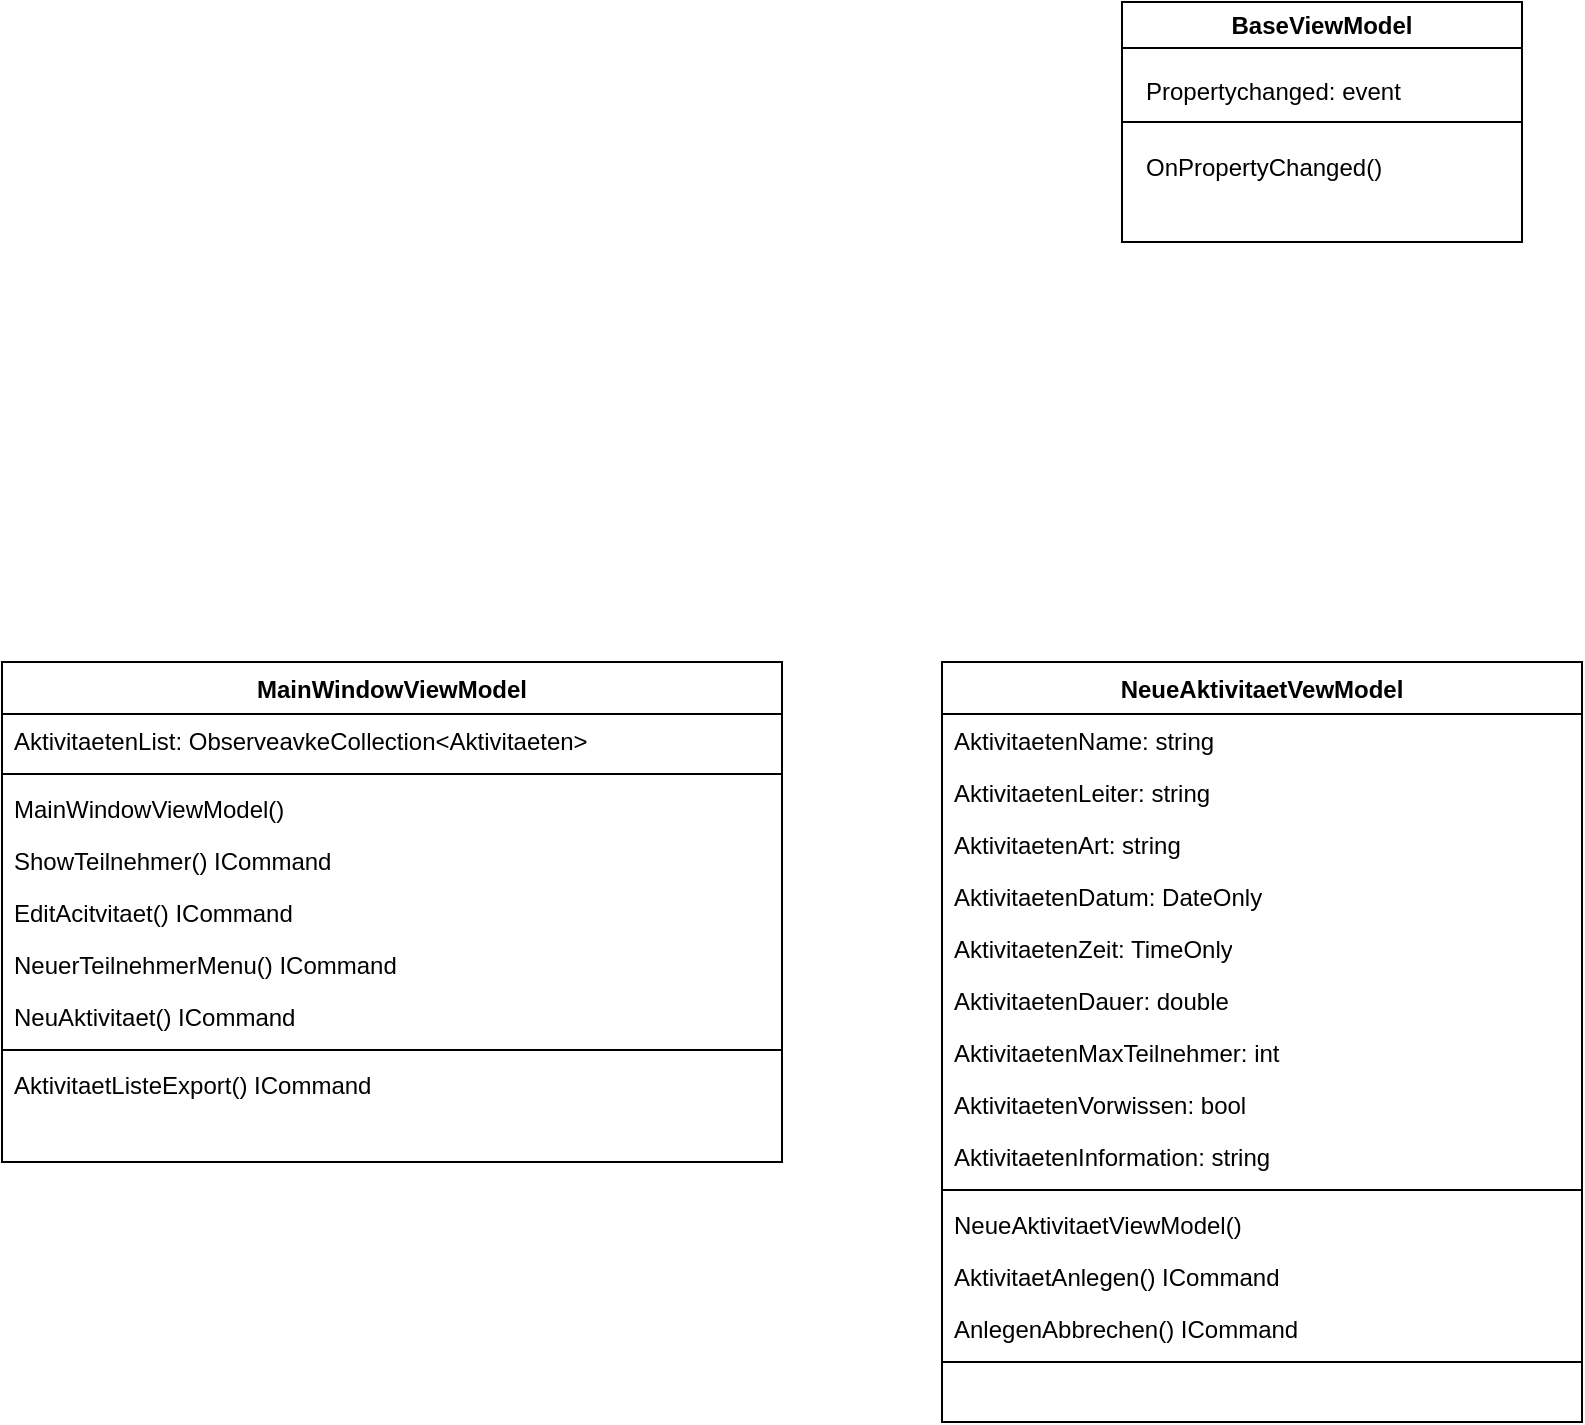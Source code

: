 <mxfile version="21.6.1" type="github">
  <diagram name="Page-1" id="RdVm4Sz-uKxTIq5BJe5c">
    <mxGraphModel dx="2074" dy="1153" grid="1" gridSize="10" guides="1" tooltips="1" connect="1" arrows="1" fold="1" page="1" pageScale="1" pageWidth="1654" pageHeight="1169" math="0" shadow="0">
      <root>
        <mxCell id="0" />
        <mxCell id="1" parent="0" />
        <mxCell id="Tb_Kh7ZDN0dCihc9eWvm-25" value="BaseViewModel" style="swimlane;whiteSpace=wrap;html=1;" vertex="1" parent="1">
          <mxGeometry x="630" y="40" width="200" height="120" as="geometry" />
        </mxCell>
        <mxCell id="Tb_Kh7ZDN0dCihc9eWvm-26" value="&lt;div align=&quot;left&quot;&gt;Propertychanged: event&lt;/div&gt;" style="text;html=1;align=left;verticalAlign=middle;resizable=0;points=[];autosize=1;strokeColor=none;fillColor=none;" vertex="1" parent="Tb_Kh7ZDN0dCihc9eWvm-25">
          <mxGeometry x="10" y="30" width="150" height="30" as="geometry" />
        </mxCell>
        <mxCell id="Tb_Kh7ZDN0dCihc9eWvm-27" value="" style="edgeStyle=none;orthogonalLoop=1;jettySize=auto;html=1;rounded=0;endArrow=none;endFill=0;" edge="1" parent="Tb_Kh7ZDN0dCihc9eWvm-25">
          <mxGeometry width="100" relative="1" as="geometry">
            <mxPoint y="60" as="sourcePoint" />
            <mxPoint x="200" y="60" as="targetPoint" />
            <Array as="points">
              <mxPoint x="100" y="60" />
            </Array>
          </mxGeometry>
        </mxCell>
        <mxCell id="Tb_Kh7ZDN0dCihc9eWvm-28" value="&lt;div align=&quot;left&quot;&gt;OnPropertyChanged()&lt;/div&gt;" style="text;html=1;align=left;verticalAlign=middle;resizable=0;points=[];autosize=1;strokeColor=none;fillColor=none;" vertex="1" parent="Tb_Kh7ZDN0dCihc9eWvm-25">
          <mxGeometry x="10" y="68" width="140" height="30" as="geometry" />
        </mxCell>
        <mxCell id="Tb_Kh7ZDN0dCihc9eWvm-29" value="NeueAktivitaetVewModel" style="swimlane;fontStyle=1;align=center;verticalAlign=top;childLayout=stackLayout;horizontal=1;startSize=26;horizontalStack=0;resizeParent=1;resizeParentMax=0;resizeLast=0;collapsible=1;marginBottom=0;whiteSpace=wrap;html=1;" vertex="1" parent="1">
          <mxGeometry x="540" y="370" width="320" height="380" as="geometry" />
        </mxCell>
        <mxCell id="Tb_Kh7ZDN0dCihc9eWvm-30" value="AktivitaetenName: string" style="text;strokeColor=none;fillColor=none;align=left;verticalAlign=top;spacingLeft=4;spacingRight=4;overflow=hidden;rotatable=0;points=[[0,0.5],[1,0.5]];portConstraint=eastwest;whiteSpace=wrap;html=1;" vertex="1" parent="Tb_Kh7ZDN0dCihc9eWvm-29">
          <mxGeometry y="26" width="320" height="26" as="geometry" />
        </mxCell>
        <mxCell id="Tb_Kh7ZDN0dCihc9eWvm-70" value="AktivitaetenLeiter: string" style="text;strokeColor=none;fillColor=none;align=left;verticalAlign=top;spacingLeft=4;spacingRight=4;overflow=hidden;rotatable=0;points=[[0,0.5],[1,0.5]];portConstraint=eastwest;whiteSpace=wrap;html=1;" vertex="1" parent="Tb_Kh7ZDN0dCihc9eWvm-29">
          <mxGeometry y="52" width="320" height="26" as="geometry" />
        </mxCell>
        <mxCell id="Tb_Kh7ZDN0dCihc9eWvm-69" value="AktivitaetenArt: string" style="text;strokeColor=none;fillColor=none;align=left;verticalAlign=top;spacingLeft=4;spacingRight=4;overflow=hidden;rotatable=0;points=[[0,0.5],[1,0.5]];portConstraint=eastwest;whiteSpace=wrap;html=1;" vertex="1" parent="Tb_Kh7ZDN0dCihc9eWvm-29">
          <mxGeometry y="78" width="320" height="26" as="geometry" />
        </mxCell>
        <mxCell id="Tb_Kh7ZDN0dCihc9eWvm-68" value="AktivitaetenDatum: DateOnly" style="text;strokeColor=none;fillColor=none;align=left;verticalAlign=top;spacingLeft=4;spacingRight=4;overflow=hidden;rotatable=0;points=[[0,0.5],[1,0.5]];portConstraint=eastwest;whiteSpace=wrap;html=1;" vertex="1" parent="Tb_Kh7ZDN0dCihc9eWvm-29">
          <mxGeometry y="104" width="320" height="26" as="geometry" />
        </mxCell>
        <mxCell id="Tb_Kh7ZDN0dCihc9eWvm-67" value="AktivitaetenZeit: TimeOnly" style="text;strokeColor=none;fillColor=none;align=left;verticalAlign=top;spacingLeft=4;spacingRight=4;overflow=hidden;rotatable=0;points=[[0,0.5],[1,0.5]];portConstraint=eastwest;whiteSpace=wrap;html=1;" vertex="1" parent="Tb_Kh7ZDN0dCihc9eWvm-29">
          <mxGeometry y="130" width="320" height="26" as="geometry" />
        </mxCell>
        <mxCell id="Tb_Kh7ZDN0dCihc9eWvm-66" value="AktivitaetenDauer: double" style="text;strokeColor=none;fillColor=none;align=left;verticalAlign=top;spacingLeft=4;spacingRight=4;overflow=hidden;rotatable=0;points=[[0,0.5],[1,0.5]];portConstraint=eastwest;whiteSpace=wrap;html=1;" vertex="1" parent="Tb_Kh7ZDN0dCihc9eWvm-29">
          <mxGeometry y="156" width="320" height="26" as="geometry" />
        </mxCell>
        <mxCell id="Tb_Kh7ZDN0dCihc9eWvm-65" value="AktivitaetenMaxTeilnehmer: int" style="text;strokeColor=none;fillColor=none;align=left;verticalAlign=top;spacingLeft=4;spacingRight=4;overflow=hidden;rotatable=0;points=[[0,0.5],[1,0.5]];portConstraint=eastwest;whiteSpace=wrap;html=1;" vertex="1" parent="Tb_Kh7ZDN0dCihc9eWvm-29">
          <mxGeometry y="182" width="320" height="26" as="geometry" />
        </mxCell>
        <mxCell id="Tb_Kh7ZDN0dCihc9eWvm-64" value="AktivitaetenVorwissen: bool" style="text;strokeColor=none;fillColor=none;align=left;verticalAlign=top;spacingLeft=4;spacingRight=4;overflow=hidden;rotatable=0;points=[[0,0.5],[1,0.5]];portConstraint=eastwest;whiteSpace=wrap;html=1;" vertex="1" parent="Tb_Kh7ZDN0dCihc9eWvm-29">
          <mxGeometry y="208" width="320" height="26" as="geometry" />
        </mxCell>
        <mxCell id="Tb_Kh7ZDN0dCihc9eWvm-71" value="AktivitaetenInformation: string" style="text;strokeColor=none;fillColor=none;align=left;verticalAlign=top;spacingLeft=4;spacingRight=4;overflow=hidden;rotatable=0;points=[[0,0.5],[1,0.5]];portConstraint=eastwest;whiteSpace=wrap;html=1;" vertex="1" parent="Tb_Kh7ZDN0dCihc9eWvm-29">
          <mxGeometry y="234" width="320" height="26" as="geometry" />
        </mxCell>
        <mxCell id="Tb_Kh7ZDN0dCihc9eWvm-31" value="" style="line;strokeWidth=1;fillColor=none;align=left;verticalAlign=middle;spacingTop=-1;spacingLeft=3;spacingRight=3;rotatable=0;labelPosition=right;points=[];portConstraint=eastwest;strokeColor=inherit;" vertex="1" parent="Tb_Kh7ZDN0dCihc9eWvm-29">
          <mxGeometry y="260" width="320" height="8" as="geometry" />
        </mxCell>
        <mxCell id="Tb_Kh7ZDN0dCihc9eWvm-32" value="NeueAktivitaetViewModel()" style="text;strokeColor=none;fillColor=none;align=left;verticalAlign=top;spacingLeft=4;spacingRight=4;overflow=hidden;rotatable=0;points=[[0,0.5],[1,0.5]];portConstraint=eastwest;whiteSpace=wrap;html=1;" vertex="1" parent="Tb_Kh7ZDN0dCihc9eWvm-29">
          <mxGeometry y="268" width="320" height="26" as="geometry" />
        </mxCell>
        <mxCell id="Tb_Kh7ZDN0dCihc9eWvm-38" value="AktivitaetAnlegen() ICommand" style="text;strokeColor=none;fillColor=none;align=left;verticalAlign=top;spacingLeft=4;spacingRight=4;overflow=hidden;rotatable=0;points=[[0,0.5],[1,0.5]];portConstraint=eastwest;whiteSpace=wrap;html=1;" vertex="1" parent="Tb_Kh7ZDN0dCihc9eWvm-29">
          <mxGeometry y="294" width="320" height="26" as="geometry" />
        </mxCell>
        <mxCell id="Tb_Kh7ZDN0dCihc9eWvm-37" value="AnlegenAbbrechen() ICommand" style="text;strokeColor=none;fillColor=none;align=left;verticalAlign=top;spacingLeft=4;spacingRight=4;overflow=hidden;rotatable=0;points=[[0,0.5],[1,0.5]];portConstraint=eastwest;whiteSpace=wrap;html=1;" vertex="1" parent="Tb_Kh7ZDN0dCihc9eWvm-29">
          <mxGeometry y="320" width="320" height="26" as="geometry" />
        </mxCell>
        <mxCell id="Tb_Kh7ZDN0dCihc9eWvm-41" value="" style="line;strokeWidth=1;fillColor=none;align=left;verticalAlign=middle;spacingTop=-1;spacingLeft=3;spacingRight=3;rotatable=0;labelPosition=right;points=[];portConstraint=eastwest;strokeColor=inherit;" vertex="1" parent="Tb_Kh7ZDN0dCihc9eWvm-29">
          <mxGeometry y="346" width="320" height="8" as="geometry" />
        </mxCell>
        <mxCell id="Tb_Kh7ZDN0dCihc9eWvm-39" style="text;strokeColor=none;fillColor=none;align=left;verticalAlign=top;spacingLeft=4;spacingRight=4;overflow=hidden;rotatable=0;points=[[0,0.5],[1,0.5]];portConstraint=eastwest;whiteSpace=wrap;html=1;" vertex="1" parent="Tb_Kh7ZDN0dCihc9eWvm-29">
          <mxGeometry y="354" width="320" height="26" as="geometry" />
        </mxCell>
        <mxCell id="Tb_Kh7ZDN0dCihc9eWvm-53" value="MainWindowViewModel" style="swimlane;fontStyle=1;align=center;verticalAlign=top;childLayout=stackLayout;horizontal=1;startSize=26;horizontalStack=0;resizeParent=1;resizeParentMax=0;resizeLast=0;collapsible=1;marginBottom=0;whiteSpace=wrap;html=1;" vertex="1" parent="1">
          <mxGeometry x="70" y="370" width="390" height="250" as="geometry" />
        </mxCell>
        <mxCell id="Tb_Kh7ZDN0dCihc9eWvm-54" value="AktivitaetenList: ObserveavkeCollection&amp;lt;Aktivitaeten&amp;gt;" style="text;strokeColor=none;fillColor=none;align=left;verticalAlign=top;spacingLeft=4;spacingRight=4;overflow=hidden;rotatable=0;points=[[0,0.5],[1,0.5]];portConstraint=eastwest;whiteSpace=wrap;html=1;" vertex="1" parent="Tb_Kh7ZDN0dCihc9eWvm-53">
          <mxGeometry y="26" width="390" height="26" as="geometry" />
        </mxCell>
        <mxCell id="Tb_Kh7ZDN0dCihc9eWvm-55" value="" style="line;strokeWidth=1;fillColor=none;align=left;verticalAlign=middle;spacingTop=-1;spacingLeft=3;spacingRight=3;rotatable=0;labelPosition=right;points=[];portConstraint=eastwest;strokeColor=inherit;" vertex="1" parent="Tb_Kh7ZDN0dCihc9eWvm-53">
          <mxGeometry y="52" width="390" height="8" as="geometry" />
        </mxCell>
        <mxCell id="Tb_Kh7ZDN0dCihc9eWvm-56" value="MainWindowViewModel()" style="text;strokeColor=none;fillColor=none;align=left;verticalAlign=top;spacingLeft=4;spacingRight=4;overflow=hidden;rotatable=0;points=[[0,0.5],[1,0.5]];portConstraint=eastwest;whiteSpace=wrap;html=1;" vertex="1" parent="Tb_Kh7ZDN0dCihc9eWvm-53">
          <mxGeometry y="60" width="390" height="26" as="geometry" />
        </mxCell>
        <mxCell id="Tb_Kh7ZDN0dCihc9eWvm-57" value="ShowTeilnehmer() ICommand" style="text;strokeColor=none;fillColor=none;align=left;verticalAlign=top;spacingLeft=4;spacingRight=4;overflow=hidden;rotatable=0;points=[[0,0.5],[1,0.5]];portConstraint=eastwest;whiteSpace=wrap;html=1;" vertex="1" parent="Tb_Kh7ZDN0dCihc9eWvm-53">
          <mxGeometry y="86" width="390" height="26" as="geometry" />
        </mxCell>
        <mxCell id="Tb_Kh7ZDN0dCihc9eWvm-58" value="EditAcitvitaet() ICommand" style="text;strokeColor=none;fillColor=none;align=left;verticalAlign=top;spacingLeft=4;spacingRight=4;overflow=hidden;rotatable=0;points=[[0,0.5],[1,0.5]];portConstraint=eastwest;whiteSpace=wrap;html=1;" vertex="1" parent="Tb_Kh7ZDN0dCihc9eWvm-53">
          <mxGeometry y="112" width="390" height="26" as="geometry" />
        </mxCell>
        <mxCell id="Tb_Kh7ZDN0dCihc9eWvm-59" value="NeuerTeilnehmerMenu() ICommand" style="text;strokeColor=none;fillColor=none;align=left;verticalAlign=top;spacingLeft=4;spacingRight=4;overflow=hidden;rotatable=0;points=[[0,0.5],[1,0.5]];portConstraint=eastwest;whiteSpace=wrap;html=1;" vertex="1" parent="Tb_Kh7ZDN0dCihc9eWvm-53">
          <mxGeometry y="138" width="390" height="26" as="geometry" />
        </mxCell>
        <mxCell id="Tb_Kh7ZDN0dCihc9eWvm-60" value="NeuAktivitaet() ICommand" style="text;strokeColor=none;fillColor=none;align=left;verticalAlign=top;spacingLeft=4;spacingRight=4;overflow=hidden;rotatable=0;points=[[0,0.5],[1,0.5]];portConstraint=eastwest;whiteSpace=wrap;html=1;" vertex="1" parent="Tb_Kh7ZDN0dCihc9eWvm-53">
          <mxGeometry y="164" width="390" height="26" as="geometry" />
        </mxCell>
        <mxCell id="Tb_Kh7ZDN0dCihc9eWvm-61" value="" style="line;strokeWidth=1;fillColor=none;align=left;verticalAlign=middle;spacingTop=-1;spacingLeft=3;spacingRight=3;rotatable=0;labelPosition=right;points=[];portConstraint=eastwest;strokeColor=inherit;" vertex="1" parent="Tb_Kh7ZDN0dCihc9eWvm-53">
          <mxGeometry y="190" width="390" height="8" as="geometry" />
        </mxCell>
        <mxCell id="Tb_Kh7ZDN0dCihc9eWvm-62" value="AktivitaetListeExport() ICommand" style="text;strokeColor=none;fillColor=none;align=left;verticalAlign=top;spacingLeft=4;spacingRight=4;overflow=hidden;rotatable=0;points=[[0,0.5],[1,0.5]];portConstraint=eastwest;whiteSpace=wrap;html=1;" vertex="1" parent="Tb_Kh7ZDN0dCihc9eWvm-53">
          <mxGeometry y="198" width="390" height="26" as="geometry" />
        </mxCell>
        <mxCell id="Tb_Kh7ZDN0dCihc9eWvm-63" style="text;strokeColor=none;fillColor=none;align=left;verticalAlign=top;spacingLeft=4;spacingRight=4;overflow=hidden;rotatable=0;points=[[0,0.5],[1,0.5]];portConstraint=eastwest;whiteSpace=wrap;html=1;" vertex="1" parent="Tb_Kh7ZDN0dCihc9eWvm-53">
          <mxGeometry y="224" width="390" height="26" as="geometry" />
        </mxCell>
      </root>
    </mxGraphModel>
  </diagram>
</mxfile>

